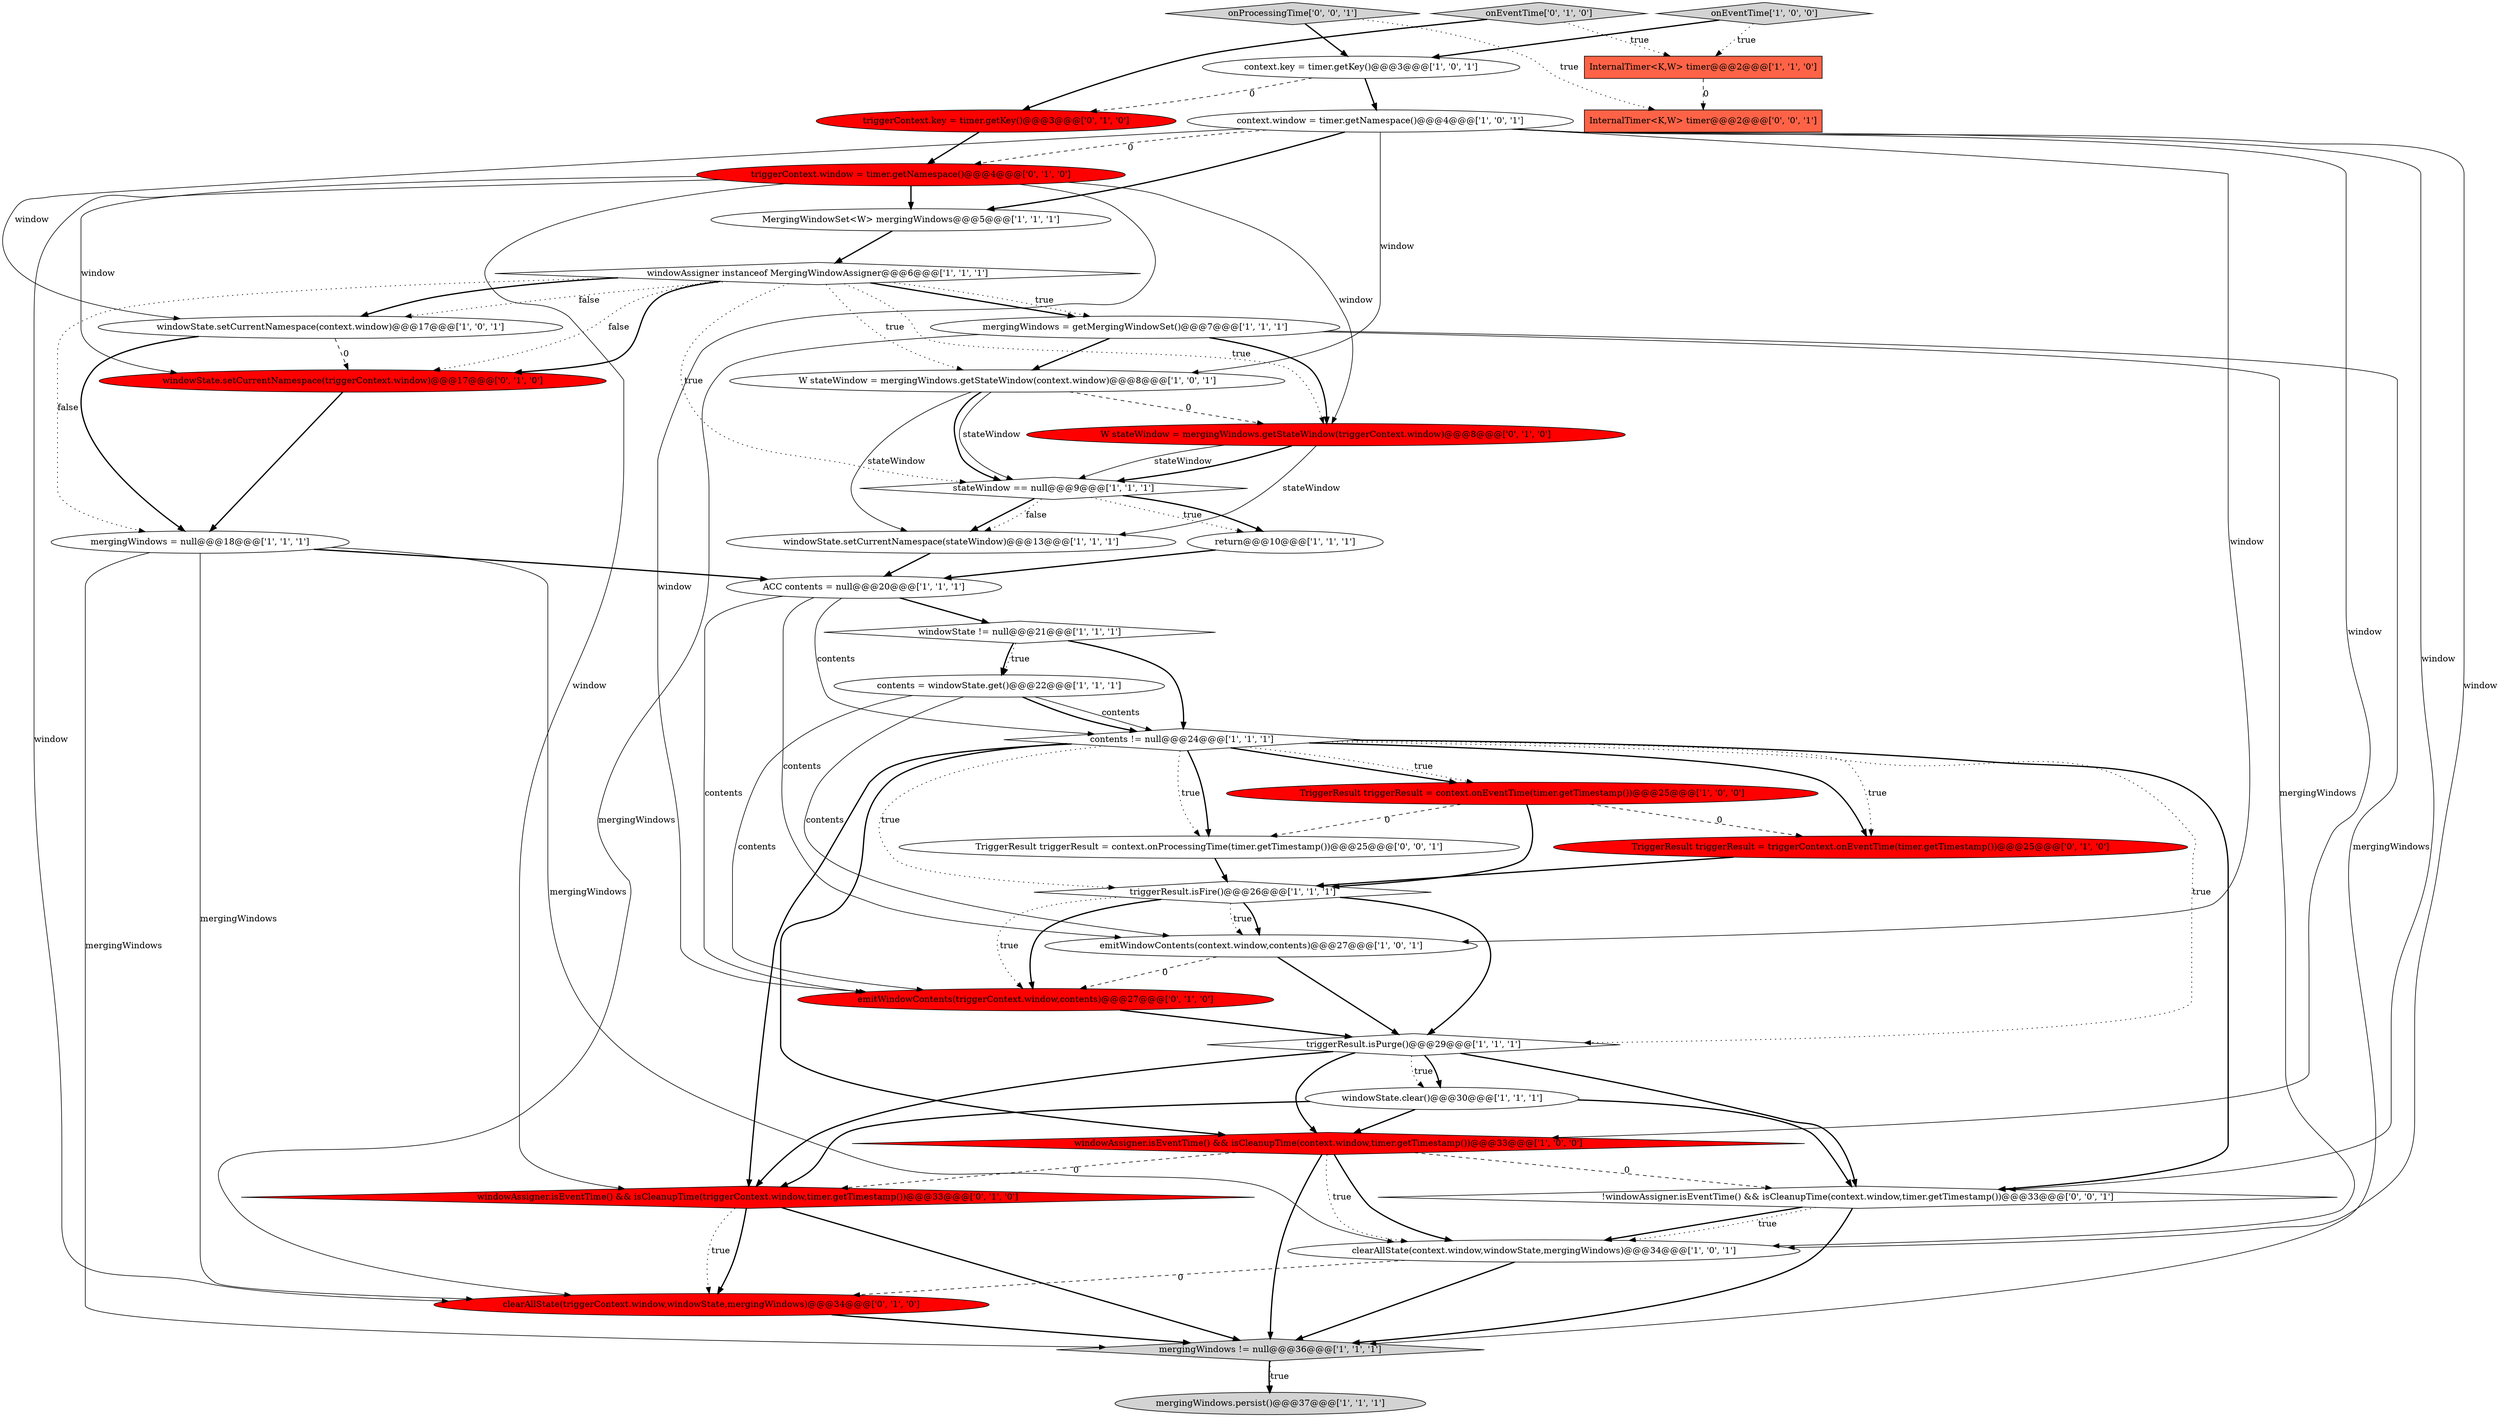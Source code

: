digraph {
13 [style = filled, label = "context.key = timer.getKey()@@@3@@@['1', '0', '1']", fillcolor = white, shape = ellipse image = "AAA0AAABBB1BBB"];
28 [style = filled, label = "windowAssigner.isEventTime() && isCleanupTime(triggerContext.window,timer.getTimestamp())@@@33@@@['0', '1', '0']", fillcolor = red, shape = diamond image = "AAA1AAABBB2BBB"];
25 [style = filled, label = "InternalTimer<K,W> timer@@@2@@@['1', '1', '0']", fillcolor = tomato, shape = box image = "AAA0AAABBB1BBB"];
18 [style = filled, label = "onEventTime['1', '0', '0']", fillcolor = lightgray, shape = diamond image = "AAA0AAABBB1BBB"];
0 [style = filled, label = "ACC contents = null@@@20@@@['1', '1', '1']", fillcolor = white, shape = ellipse image = "AAA0AAABBB1BBB"];
2 [style = filled, label = "TriggerResult triggerResult = context.onEventTime(timer.getTimestamp())@@@25@@@['1', '0', '0']", fillcolor = red, shape = ellipse image = "AAA1AAABBB1BBB"];
19 [style = filled, label = "windowState != null@@@21@@@['1', '1', '1']", fillcolor = white, shape = diamond image = "AAA0AAABBB1BBB"];
26 [style = filled, label = "windowState.setCurrentNamespace(triggerContext.window)@@@17@@@['0', '1', '0']", fillcolor = red, shape = ellipse image = "AAA1AAABBB2BBB"];
36 [style = filled, label = "InternalTimer<K,W> timer@@@2@@@['0', '0', '1']", fillcolor = tomato, shape = box image = "AAA0AAABBB3BBB"];
37 [style = filled, label = "onProcessingTime['0', '0', '1']", fillcolor = lightgray, shape = diamond image = "AAA0AAABBB3BBB"];
34 [style = filled, label = "emitWindowContents(triggerContext.window,contents)@@@27@@@['0', '1', '0']", fillcolor = red, shape = ellipse image = "AAA1AAABBB2BBB"];
21 [style = filled, label = "MergingWindowSet<W> mergingWindows@@@5@@@['1', '1', '1']", fillcolor = white, shape = ellipse image = "AAA0AAABBB1BBB"];
1 [style = filled, label = "triggerResult.isFire()@@@26@@@['1', '1', '1']", fillcolor = white, shape = diamond image = "AAA0AAABBB1BBB"];
33 [style = filled, label = "triggerContext.key = timer.getKey()@@@3@@@['0', '1', '0']", fillcolor = red, shape = ellipse image = "AAA1AAABBB2BBB"];
29 [style = filled, label = "W stateWindow = mergingWindows.getStateWindow(triggerContext.window)@@@8@@@['0', '1', '0']", fillcolor = red, shape = ellipse image = "AAA1AAABBB2BBB"];
27 [style = filled, label = "TriggerResult triggerResult = triggerContext.onEventTime(timer.getTimestamp())@@@25@@@['0', '1', '0']", fillcolor = red, shape = ellipse image = "AAA1AAABBB2BBB"];
14 [style = filled, label = "mergingWindows = null@@@18@@@['1', '1', '1']", fillcolor = white, shape = ellipse image = "AAA0AAABBB1BBB"];
38 [style = filled, label = "!windowAssigner.isEventTime() && isCleanupTime(context.window,timer.getTimestamp())@@@33@@@['0', '0', '1']", fillcolor = white, shape = diamond image = "AAA0AAABBB3BBB"];
10 [style = filled, label = "triggerResult.isPurge()@@@29@@@['1', '1', '1']", fillcolor = white, shape = diamond image = "AAA0AAABBB1BBB"];
7 [style = filled, label = "windowAssigner instanceof MergingWindowAssigner@@@6@@@['1', '1', '1']", fillcolor = white, shape = diamond image = "AAA0AAABBB1BBB"];
3 [style = filled, label = "emitWindowContents(context.window,contents)@@@27@@@['1', '0', '1']", fillcolor = white, shape = ellipse image = "AAA0AAABBB1BBB"];
9 [style = filled, label = "mergingWindows = getMergingWindowSet()@@@7@@@['1', '1', '1']", fillcolor = white, shape = ellipse image = "AAA0AAABBB1BBB"];
5 [style = filled, label = "return@@@10@@@['1', '1', '1']", fillcolor = white, shape = ellipse image = "AAA0AAABBB1BBB"];
11 [style = filled, label = "context.window = timer.getNamespace()@@@4@@@['1', '0', '1']", fillcolor = white, shape = ellipse image = "AAA0AAABBB1BBB"];
23 [style = filled, label = "mergingWindows != null@@@36@@@['1', '1', '1']", fillcolor = lightgray, shape = diamond image = "AAA0AAABBB1BBB"];
20 [style = filled, label = "windowState.setCurrentNamespace(stateWindow)@@@13@@@['1', '1', '1']", fillcolor = white, shape = ellipse image = "AAA0AAABBB1BBB"];
4 [style = filled, label = "windowState.clear()@@@30@@@['1', '1', '1']", fillcolor = white, shape = ellipse image = "AAA0AAABBB1BBB"];
12 [style = filled, label = "clearAllState(context.window,windowState,mergingWindows)@@@34@@@['1', '0', '1']", fillcolor = white, shape = ellipse image = "AAA0AAABBB1BBB"];
30 [style = filled, label = "onEventTime['0', '1', '0']", fillcolor = lightgray, shape = diamond image = "AAA0AAABBB2BBB"];
6 [style = filled, label = "windowAssigner.isEventTime() && isCleanupTime(context.window,timer.getTimestamp())@@@33@@@['1', '0', '0']", fillcolor = red, shape = diamond image = "AAA1AAABBB1BBB"];
31 [style = filled, label = "clearAllState(triggerContext.window,windowState,mergingWindows)@@@34@@@['0', '1', '0']", fillcolor = red, shape = ellipse image = "AAA1AAABBB2BBB"];
15 [style = filled, label = "W stateWindow = mergingWindows.getStateWindow(context.window)@@@8@@@['1', '0', '1']", fillcolor = white, shape = ellipse image = "AAA0AAABBB1BBB"];
17 [style = filled, label = "contents = windowState.get()@@@22@@@['1', '1', '1']", fillcolor = white, shape = ellipse image = "AAA0AAABBB1BBB"];
35 [style = filled, label = "TriggerResult triggerResult = context.onProcessingTime(timer.getTimestamp())@@@25@@@['0', '0', '1']", fillcolor = white, shape = ellipse image = "AAA0AAABBB3BBB"];
22 [style = filled, label = "contents != null@@@24@@@['1', '1', '1']", fillcolor = white, shape = diamond image = "AAA0AAABBB1BBB"];
8 [style = filled, label = "mergingWindows.persist()@@@37@@@['1', '1', '1']", fillcolor = lightgray, shape = ellipse image = "AAA0AAABBB1BBB"];
16 [style = filled, label = "stateWindow == null@@@9@@@['1', '1', '1']", fillcolor = white, shape = diamond image = "AAA0AAABBB1BBB"];
24 [style = filled, label = "windowState.setCurrentNamespace(context.window)@@@17@@@['1', '0', '1']", fillcolor = white, shape = ellipse image = "AAA0AAABBB1BBB"];
32 [style = filled, label = "triggerContext.window = timer.getNamespace()@@@4@@@['0', '1', '0']", fillcolor = red, shape = ellipse image = "AAA1AAABBB2BBB"];
11->32 [style = dashed, label="0"];
14->12 [style = solid, label="mergingWindows"];
11->24 [style = solid, label="window"];
9->23 [style = solid, label="mergingWindows"];
20->0 [style = bold, label=""];
38->12 [style = bold, label=""];
12->31 [style = dashed, label="0"];
32->34 [style = solid, label="window"];
11->38 [style = solid, label="window"];
6->38 [style = dashed, label="0"];
1->34 [style = dotted, label="true"];
7->26 [style = bold, label=""];
1->3 [style = dotted, label="true"];
7->9 [style = bold, label=""];
11->3 [style = solid, label="window"];
24->26 [style = dashed, label="0"];
5->0 [style = bold, label=""];
25->36 [style = dashed, label="0"];
7->14 [style = dotted, label="false"];
32->26 [style = solid, label="window"];
16->5 [style = dotted, label="true"];
7->16 [style = dotted, label="true"];
37->36 [style = dotted, label="true"];
22->35 [style = dotted, label="true"];
10->4 [style = dotted, label="true"];
9->29 [style = bold, label=""];
29->16 [style = solid, label="stateWindow"];
38->12 [style = dotted, label="true"];
4->38 [style = bold, label=""];
15->20 [style = solid, label="stateWindow"];
0->19 [style = bold, label=""];
19->17 [style = dotted, label="true"];
26->14 [style = bold, label=""];
2->27 [style = dashed, label="0"];
15->29 [style = dashed, label="0"];
7->26 [style = dotted, label="false"];
23->8 [style = bold, label=""];
13->11 [style = bold, label=""];
17->22 [style = solid, label="contents"];
7->29 [style = dotted, label="true"];
3->10 [style = bold, label=""];
22->38 [style = bold, label=""];
7->24 [style = bold, label=""];
3->34 [style = dashed, label="0"];
7->24 [style = dotted, label="false"];
32->29 [style = solid, label="window"];
0->34 [style = solid, label="contents"];
13->33 [style = dashed, label="0"];
21->7 [style = bold, label=""];
11->12 [style = solid, label="window"];
6->12 [style = dotted, label="true"];
37->13 [style = bold, label=""];
16->20 [style = bold, label=""];
19->22 [style = bold, label=""];
29->16 [style = bold, label=""];
22->6 [style = bold, label=""];
15->16 [style = solid, label="stateWindow"];
22->2 [style = bold, label=""];
30->33 [style = bold, label=""];
2->1 [style = bold, label=""];
6->23 [style = bold, label=""];
2->35 [style = dashed, label="0"];
28->31 [style = bold, label=""];
11->21 [style = bold, label=""];
1->3 [style = bold, label=""];
22->28 [style = bold, label=""];
19->17 [style = bold, label=""];
7->15 [style = dotted, label="true"];
10->6 [style = bold, label=""];
6->28 [style = dashed, label="0"];
22->1 [style = dotted, label="true"];
1->34 [style = bold, label=""];
35->1 [style = bold, label=""];
30->25 [style = dotted, label="true"];
28->23 [style = bold, label=""];
9->31 [style = solid, label="mergingWindows"];
22->27 [style = dotted, label="true"];
16->5 [style = bold, label=""];
33->32 [style = bold, label=""];
22->35 [style = bold, label=""];
0->22 [style = solid, label="contents"];
0->3 [style = solid, label="contents"];
11->15 [style = solid, label="window"];
10->38 [style = bold, label=""];
29->20 [style = solid, label="stateWindow"];
6->12 [style = bold, label=""];
14->23 [style = solid, label="mergingWindows"];
11->6 [style = solid, label="window"];
28->31 [style = dotted, label="true"];
27->1 [style = bold, label=""];
32->21 [style = bold, label=""];
31->23 [style = bold, label=""];
10->28 [style = bold, label=""];
17->34 [style = solid, label="contents"];
32->31 [style = solid, label="window"];
22->10 [style = dotted, label="true"];
18->25 [style = dotted, label="true"];
23->8 [style = dotted, label="true"];
4->6 [style = bold, label=""];
32->28 [style = solid, label="window"];
38->23 [style = bold, label=""];
7->9 [style = dotted, label="true"];
17->22 [style = bold, label=""];
15->16 [style = bold, label=""];
34->10 [style = bold, label=""];
4->28 [style = bold, label=""];
24->14 [style = bold, label=""];
22->2 [style = dotted, label="true"];
16->20 [style = dotted, label="false"];
14->0 [style = bold, label=""];
22->27 [style = bold, label=""];
14->31 [style = solid, label="mergingWindows"];
9->15 [style = bold, label=""];
18->13 [style = bold, label=""];
10->4 [style = bold, label=""];
9->12 [style = solid, label="mergingWindows"];
12->23 [style = bold, label=""];
17->3 [style = solid, label="contents"];
1->10 [style = bold, label=""];
}
